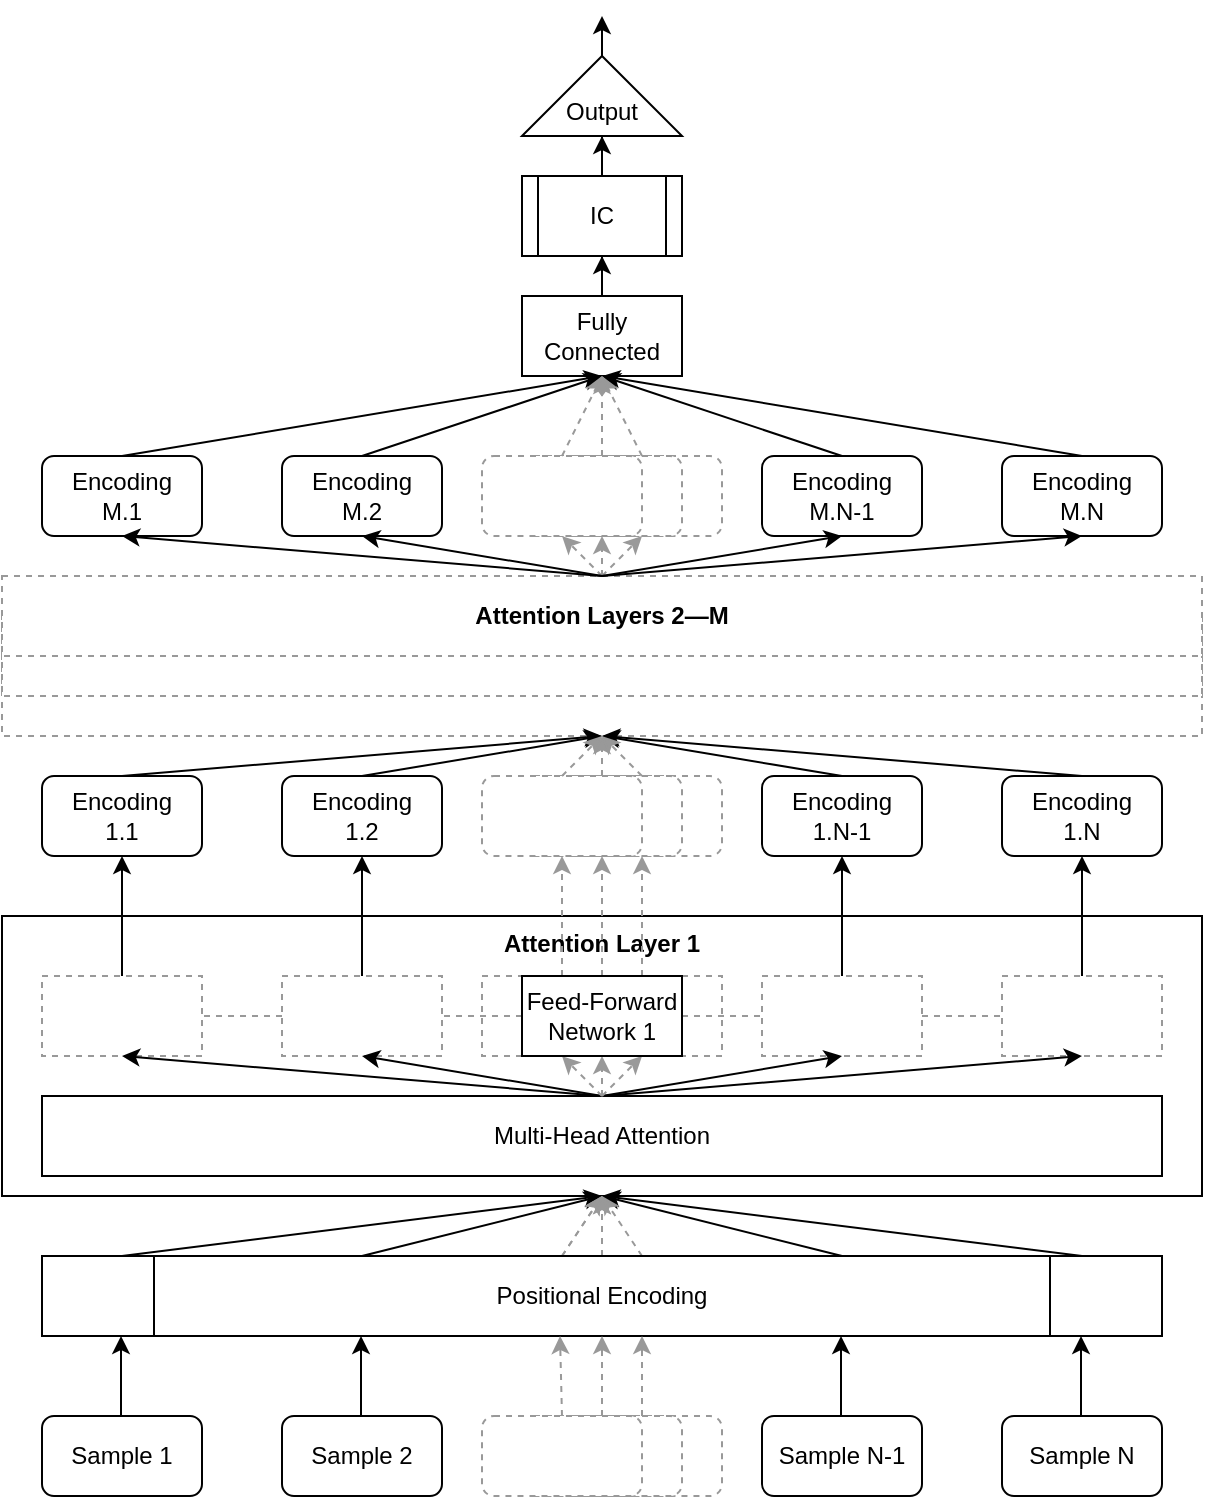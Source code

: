 <mxfile version="12.9.3" type="device"><diagram id="08vCkon5hYv65G0pEPUH" name="Page-1"><mxGraphModel dx="1408" dy="752" grid="1" gridSize="10" guides="1" tooltips="1" connect="1" arrows="1" fold="1" page="1" pageScale="1" pageWidth="850" pageHeight="1100" math="0" shadow="0"><root><mxCell id="0"/><mxCell id="1" parent="0"/><mxCell id="Z1hNz1v2oOg1ouBnR5ml-6" value="" style="rounded=1;whiteSpace=wrap;html=1;dashed=1;strokeColor=#999999;" parent="1" vertex="1"><mxGeometry x="300" y="720" width="80" height="40" as="geometry"/></mxCell><mxCell id="yo3lCTCQwIQIwDGwGREe-1" value="Sample 1" style="rounded=1;whiteSpace=wrap;html=1;" parent="1" vertex="1"><mxGeometry x="40" y="720" width="80" height="40" as="geometry"/></mxCell><mxCell id="yo3lCTCQwIQIwDGwGREe-104" style="edgeStyle=orthogonalEdgeStyle;rounded=0;orthogonalLoop=1;jettySize=auto;html=1;exitX=1;exitY=0.5;exitDx=0;exitDy=0;" parent="1" source="yo3lCTCQwIQIwDGwGREe-88" edge="1"><mxGeometry relative="1" as="geometry"><mxPoint x="320" y="20" as="targetPoint"/></mxGeometry></mxCell><mxCell id="yo3lCTCQwIQIwDGwGREe-88" value="&lt;br&gt;Output" style="triangle;whiteSpace=wrap;html=1;direction=north;" parent="1" vertex="1"><mxGeometry x="280" y="40" width="80" height="40" as="geometry"/></mxCell><mxCell id="yo3lCTCQwIQIwDGwGREe-94" style="edgeStyle=orthogonalEdgeStyle;rounded=0;orthogonalLoop=1;jettySize=auto;html=1;" parent="1" source="yo3lCTCQwIQIwDGwGREe-89" target="yo3lCTCQwIQIwDGwGREe-92" edge="1"><mxGeometry relative="1" as="geometry"/></mxCell><mxCell id="yo3lCTCQwIQIwDGwGREe-89" value="Fully&lt;br&gt;Connected" style="rounded=0;whiteSpace=wrap;html=1;" parent="1" vertex="1"><mxGeometry x="280" y="160" width="80" height="40" as="geometry"/></mxCell><mxCell id="yo3lCTCQwIQIwDGwGREe-95" style="edgeStyle=orthogonalEdgeStyle;rounded=0;orthogonalLoop=1;jettySize=auto;html=1;" parent="1" source="yo3lCTCQwIQIwDGwGREe-92" target="yo3lCTCQwIQIwDGwGREe-88" edge="1"><mxGeometry relative="1" as="geometry"/></mxCell><mxCell id="yo3lCTCQwIQIwDGwGREe-92" value="IC" style="shape=process;whiteSpace=wrap;html=1;backgroundOutline=1;" parent="1" vertex="1"><mxGeometry x="280" y="100" width="80" height="40" as="geometry"/></mxCell><mxCell id="wbZ5SZzInYULaO9SOd1E-1" value="Attention Layer 1" style="rounded=0;whiteSpace=wrap;html=1;fontStyle=1;verticalAlign=top;labelBackgroundColor=#ffffff;labelBorderColor=none;" parent="1" vertex="1"><mxGeometry x="20" y="470" width="600" height="140" as="geometry"/></mxCell><mxCell id="Z1hNz1v2oOg1ouBnR5ml-1" value="Sample 2" style="rounded=1;whiteSpace=wrap;html=1;" parent="1" vertex="1"><mxGeometry x="160" y="720" width="80" height="40" as="geometry"/></mxCell><mxCell id="Z1hNz1v2oOg1ouBnR5ml-2" value="Sample N-1" style="rounded=1;whiteSpace=wrap;html=1;" parent="1" vertex="1"><mxGeometry x="400" y="720" width="80" height="40" as="geometry"/></mxCell><mxCell id="Z1hNz1v2oOg1ouBnR5ml-3" value="Sample N" style="rounded=1;whiteSpace=wrap;html=1;" parent="1" vertex="1"><mxGeometry x="520" y="720" width="80" height="40" as="geometry"/></mxCell><mxCell id="Z1hNz1v2oOg1ouBnR5ml-4" value="" style="rounded=1;whiteSpace=wrap;html=1;dashed=1;strokeColor=#999999;" parent="1" vertex="1"><mxGeometry x="280" y="720" width="80" height="40" as="geometry"/></mxCell><mxCell id="Z1hNz1v2oOg1ouBnR5ml-12" value="Multi-Head Attention" style="rounded=0;whiteSpace=wrap;html=1;" parent="1" vertex="1"><mxGeometry x="40" y="560" width="560" height="40" as="geometry"/></mxCell><mxCell id="Z1hNz1v2oOg1ouBnR5ml-110" style="edgeStyle=orthogonalEdgeStyle;rounded=0;orthogonalLoop=1;jettySize=auto;html=1;endArrow=classic;endFill=1;strokeColor=#000000;exitX=0.5;exitY=0;exitDx=0;exitDy=0;" parent="1" source="Z1hNz1v2oOg1ouBnR5ml-36" target="Z1hNz1v2oOg1ouBnR5ml-104" edge="1"><mxGeometry relative="1" as="geometry"><mxPoint x="80" y="440" as="sourcePoint"/></mxGeometry></mxCell><mxCell id="Z1hNz1v2oOg1ouBnR5ml-111" style="edgeStyle=orthogonalEdgeStyle;rounded=0;orthogonalLoop=1;jettySize=auto;html=1;endArrow=classic;endFill=1;strokeColor=#000000;exitX=0.5;exitY=0;exitDx=0;exitDy=0;" parent="1" source="Z1hNz1v2oOg1ouBnR5ml-37" target="Z1hNz1v2oOg1ouBnR5ml-105" edge="1"><mxGeometry relative="1" as="geometry"><mxPoint x="200" y="440" as="sourcePoint"/></mxGeometry></mxCell><mxCell id="Z1hNz1v2oOg1ouBnR5ml-115" style="edgeStyle=orthogonalEdgeStyle;rounded=0;orthogonalLoop=1;jettySize=auto;html=1;endArrow=classic;endFill=1;strokeColor=#000000;exitX=0.5;exitY=0;exitDx=0;exitDy=0;" parent="1" source="Z1hNz1v2oOg1ouBnR5ml-38" target="Z1hNz1v2oOg1ouBnR5ml-106" edge="1"><mxGeometry relative="1" as="geometry"><mxPoint x="440" y="440" as="sourcePoint"/></mxGeometry></mxCell><mxCell id="Z1hNz1v2oOg1ouBnR5ml-116" style="edgeStyle=orthogonalEdgeStyle;rounded=0;orthogonalLoop=1;jettySize=auto;html=1;endArrow=classic;endFill=1;strokeColor=#000000;exitX=0.5;exitY=0;exitDx=0;exitDy=0;" parent="1" source="Z1hNz1v2oOg1ouBnR5ml-39" target="Z1hNz1v2oOg1ouBnR5ml-107" edge="1"><mxGeometry relative="1" as="geometry"><mxPoint x="560" y="440" as="sourcePoint"/></mxGeometry></mxCell><mxCell id="Z1hNz1v2oOg1ouBnR5ml-23" value="" style="endArrow=classic;html=1;entryX=0.5;entryY=1;entryDx=0;entryDy=0;exitX=0.5;exitY=0;exitDx=0;exitDy=0;" parent="1" edge="1"><mxGeometry width="50" height="50" relative="1" as="geometry"><mxPoint x="80" y="640" as="sourcePoint"/><mxPoint x="320" y="610" as="targetPoint"/></mxGeometry></mxCell><mxCell id="Z1hNz1v2oOg1ouBnR5ml-24" value="" style="endArrow=classic;html=1;entryX=0.5;entryY=1;entryDx=0;entryDy=0;exitX=0.5;exitY=0;exitDx=0;exitDy=0;" parent="1" edge="1"><mxGeometry width="50" height="50" relative="1" as="geometry"><mxPoint x="200" y="640" as="sourcePoint"/><mxPoint x="320" y="610" as="targetPoint"/></mxGeometry></mxCell><mxCell id="Z1hNz1v2oOg1ouBnR5ml-25" value="" style="endArrow=classic;html=1;entryX=0.5;entryY=1;entryDx=0;entryDy=0;exitX=0.5;exitY=0;exitDx=0;exitDy=0;" parent="1" edge="1"><mxGeometry width="50" height="50" relative="1" as="geometry"><mxPoint x="440" y="640" as="sourcePoint"/><mxPoint x="320" y="610" as="targetPoint"/></mxGeometry></mxCell><mxCell id="Z1hNz1v2oOg1ouBnR5ml-26" value="" style="endArrow=classic;html=1;entryX=0.5;entryY=1;entryDx=0;entryDy=0;exitX=0.5;exitY=0;exitDx=0;exitDy=0;" parent="1" edge="1"><mxGeometry width="50" height="50" relative="1" as="geometry"><mxPoint x="560" y="640" as="sourcePoint"/><mxPoint x="320" y="610" as="targetPoint"/></mxGeometry></mxCell><mxCell id="Z1hNz1v2oOg1ouBnR5ml-114" style="edgeStyle=orthogonalEdgeStyle;rounded=0;orthogonalLoop=1;jettySize=auto;html=1;dashed=1;endArrow=classic;endFill=1;strokeColor=#999999;exitX=0.5;exitY=0;exitDx=0;exitDy=0;" parent="1" source="Z1hNz1v2oOg1ouBnR5ml-41" target="Z1hNz1v2oOg1ouBnR5ml-103" edge="1"><mxGeometry relative="1" as="geometry"><mxPoint x="340" y="440" as="sourcePoint"/></mxGeometry></mxCell><mxCell id="Z1hNz1v2oOg1ouBnR5ml-113" style="edgeStyle=orthogonalEdgeStyle;rounded=0;orthogonalLoop=1;jettySize=auto;html=1;dashed=1;endArrow=classic;endFill=1;strokeColor=#999999;exitX=0.5;exitY=0;exitDx=0;exitDy=0;" parent="1" source="Z1hNz1v2oOg1ouBnR5ml-42" target="Z1hNz1v2oOg1ouBnR5ml-108" edge="1"><mxGeometry relative="1" as="geometry"><mxPoint x="320" y="440" as="sourcePoint"/></mxGeometry></mxCell><mxCell id="Z1hNz1v2oOg1ouBnR5ml-112" style="edgeStyle=orthogonalEdgeStyle;rounded=0;orthogonalLoop=1;jettySize=auto;html=1;dashed=1;endArrow=classic;endFill=1;strokeColor=#999999;exitX=0.5;exitY=0;exitDx=0;exitDy=0;" parent="1" source="Z1hNz1v2oOg1ouBnR5ml-40" target="Z1hNz1v2oOg1ouBnR5ml-109" edge="1"><mxGeometry relative="1" as="geometry"><mxPoint x="300" y="440" as="sourcePoint"/></mxGeometry></mxCell><mxCell id="Z1hNz1v2oOg1ouBnR5ml-36" value="" style="rounded=0;whiteSpace=wrap;html=1;dashed=1;strokeColor=#999999;" parent="1" vertex="1"><mxGeometry x="40" y="500" width="80" height="40" as="geometry"/></mxCell><mxCell id="BI7ElH0CBm1qzwJjxtl7-2" style="edgeStyle=orthogonalEdgeStyle;rounded=0;orthogonalLoop=1;jettySize=auto;html=1;dashed=1;endArrow=none;endFill=0;strokeColor=#999999;" edge="1" parent="1" source="Z1hNz1v2oOg1ouBnR5ml-37" target="Z1hNz1v2oOg1ouBnR5ml-36"><mxGeometry relative="1" as="geometry"/></mxCell><mxCell id="Z1hNz1v2oOg1ouBnR5ml-37" value="" style="rounded=0;whiteSpace=wrap;html=1;dashed=1;strokeColor=#999999;" parent="1" vertex="1"><mxGeometry x="160" y="500" width="80" height="40" as="geometry"/></mxCell><mxCell id="BI7ElH0CBm1qzwJjxtl7-4" style="edgeStyle=orthogonalEdgeStyle;rounded=0;orthogonalLoop=1;jettySize=auto;html=1;dashed=1;endArrow=none;endFill=0;strokeColor=#999999;" edge="1" parent="1" source="Z1hNz1v2oOg1ouBnR5ml-38" target="Z1hNz1v2oOg1ouBnR5ml-39"><mxGeometry relative="1" as="geometry"/></mxCell><mxCell id="Z1hNz1v2oOg1ouBnR5ml-38" value="" style="rounded=0;whiteSpace=wrap;html=1;dashed=1;strokeColor=#999999;" parent="1" vertex="1"><mxGeometry x="400" y="500" width="80" height="40" as="geometry"/></mxCell><mxCell id="Z1hNz1v2oOg1ouBnR5ml-39" value="" style="rounded=0;whiteSpace=wrap;html=1;dashed=1;strokeColor=#999999;" parent="1" vertex="1"><mxGeometry x="520" y="500" width="80" height="40" as="geometry"/></mxCell><mxCell id="Z1hNz1v2oOg1ouBnR5ml-41" value="" style="rounded=0;whiteSpace=wrap;html=1;dashed=1;strokeColor=#999999;" parent="1" vertex="1"><mxGeometry x="300" y="500" width="80" height="40" as="geometry"/></mxCell><mxCell id="Z1hNz1v2oOg1ouBnR5ml-43" value="" style="endArrow=classic;html=1;exitX=0.5;exitY=0;exitDx=0;exitDy=0;entryX=0.5;entryY=1;entryDx=0;entryDy=0;" parent="1" source="Z1hNz1v2oOg1ouBnR5ml-12" target="Z1hNz1v2oOg1ouBnR5ml-36" edge="1"><mxGeometry width="50" height="50" relative="1" as="geometry"><mxPoint x="90" y="360" as="sourcePoint"/><mxPoint x="140" y="310" as="targetPoint"/></mxGeometry></mxCell><mxCell id="Z1hNz1v2oOg1ouBnR5ml-44" value="" style="endArrow=classic;html=1;exitX=0.5;exitY=0;exitDx=0;exitDy=0;entryX=0.5;entryY=1;entryDx=0;entryDy=0;" parent="1" source="Z1hNz1v2oOg1ouBnR5ml-12" target="Z1hNz1v2oOg1ouBnR5ml-37" edge="1"><mxGeometry width="50" height="50" relative="1" as="geometry"><mxPoint x="90" y="360" as="sourcePoint"/><mxPoint x="140" y="310" as="targetPoint"/></mxGeometry></mxCell><mxCell id="Z1hNz1v2oOg1ouBnR5ml-45" value="" style="endArrow=classic;html=1;exitX=0.5;exitY=0;exitDx=0;exitDy=0;entryX=0.5;entryY=1;entryDx=0;entryDy=0;" parent="1" source="Z1hNz1v2oOg1ouBnR5ml-12" target="Z1hNz1v2oOg1ouBnR5ml-38" edge="1"><mxGeometry width="50" height="50" relative="1" as="geometry"><mxPoint x="90" y="360" as="sourcePoint"/><mxPoint x="140" y="310" as="targetPoint"/></mxGeometry></mxCell><mxCell id="Z1hNz1v2oOg1ouBnR5ml-46" value="" style="endArrow=classic;html=1;exitX=0.5;exitY=0;exitDx=0;exitDy=0;entryX=0.5;entryY=1;entryDx=0;entryDy=0;" parent="1" source="Z1hNz1v2oOg1ouBnR5ml-12" target="Z1hNz1v2oOg1ouBnR5ml-39" edge="1"><mxGeometry width="50" height="50" relative="1" as="geometry"><mxPoint x="90" y="360" as="sourcePoint"/><mxPoint x="140" y="310" as="targetPoint"/></mxGeometry></mxCell><mxCell id="Z1hNz1v2oOg1ouBnR5ml-47" value="" style="endArrow=classic;html=1;exitX=0.5;exitY=0;exitDx=0;exitDy=0;entryX=0.5;entryY=1;entryDx=0;entryDy=0;dashed=1;strokeColor=#999999;" parent="1" source="Z1hNz1v2oOg1ouBnR5ml-12" target="Z1hNz1v2oOg1ouBnR5ml-40" edge="1"><mxGeometry width="50" height="50" relative="1" as="geometry"><mxPoint x="90" y="360" as="sourcePoint"/><mxPoint x="140" y="310" as="targetPoint"/></mxGeometry></mxCell><mxCell id="Z1hNz1v2oOg1ouBnR5ml-48" value="" style="endArrow=classic;html=1;exitX=0.5;exitY=0;exitDx=0;exitDy=0;entryX=0.5;entryY=1;entryDx=0;entryDy=0;dashed=1;strokeColor=#999999;" parent="1" source="Z1hNz1v2oOg1ouBnR5ml-12" target="Z1hNz1v2oOg1ouBnR5ml-42" edge="1"><mxGeometry width="50" height="50" relative="1" as="geometry"><mxPoint x="90" y="360" as="sourcePoint"/><mxPoint x="140" y="310" as="targetPoint"/></mxGeometry></mxCell><mxCell id="Z1hNz1v2oOg1ouBnR5ml-49" value="" style="endArrow=classic;html=1;exitX=0.5;exitY=0;exitDx=0;exitDy=0;entryX=0.75;entryY=1;entryDx=0;entryDy=0;dashed=1;strokeColor=#999999;" parent="1" source="Z1hNz1v2oOg1ouBnR5ml-12" target="Z1hNz1v2oOg1ouBnR5ml-42" edge="1"><mxGeometry width="50" height="50" relative="1" as="geometry"><mxPoint x="90" y="360" as="sourcePoint"/><mxPoint x="140" y="310" as="targetPoint"/></mxGeometry></mxCell><mxCell id="Z1hNz1v2oOg1ouBnR5ml-50" value="" style="endArrow=classic;html=1;dashed=1;strokeColor=#999999;entryX=0.5;entryY=1;entryDx=0;entryDy=0;exitX=0.5;exitY=0;exitDx=0;exitDy=0;" parent="1" edge="1"><mxGeometry width="50" height="50" relative="1" as="geometry"><mxPoint x="300" y="640" as="sourcePoint"/><mxPoint x="320" y="610" as="targetPoint"/></mxGeometry></mxCell><mxCell id="Z1hNz1v2oOg1ouBnR5ml-51" value="" style="endArrow=classic;html=1;dashed=1;strokeColor=#999999;entryX=0.5;entryY=1;entryDx=0;entryDy=0;exitX=0.75;exitY=0;exitDx=0;exitDy=0;" parent="1" edge="1"><mxGeometry width="50" height="50" relative="1" as="geometry"><mxPoint x="320" y="640" as="sourcePoint"/><mxPoint x="320" y="610" as="targetPoint"/></mxGeometry></mxCell><mxCell id="Z1hNz1v2oOg1ouBnR5ml-52" value="" style="endArrow=classic;html=1;dashed=1;strokeColor=#999999;entryX=0.5;entryY=1;entryDx=0;entryDy=0;exitX=0.5;exitY=0;exitDx=0;exitDy=0;" parent="1" edge="1"><mxGeometry width="50" height="50" relative="1" as="geometry"><mxPoint x="340" y="640" as="sourcePoint"/><mxPoint x="320" y="610" as="targetPoint"/></mxGeometry></mxCell><mxCell id="Z1hNz1v2oOg1ouBnR5ml-40" value="" style="rounded=0;whiteSpace=wrap;html=1;dashed=1;strokeColor=#999999;" parent="1" vertex="1"><mxGeometry x="260" y="500" width="80" height="40" as="geometry"/></mxCell><mxCell id="Z1hNz1v2oOg1ouBnR5ml-5" value="" style="rounded=1;whiteSpace=wrap;html=1;dashed=1;strokeColor=#999999;" parent="1" vertex="1"><mxGeometry x="260" y="720" width="80" height="40" as="geometry"/></mxCell><mxCell id="Z1hNz1v2oOg1ouBnR5ml-102" value="" style="endArrow=classic;html=1;dashed=1;strokeColor=#999999;entryX=0.5;entryY=1;entryDx=0;entryDy=0;exitX=0.5;exitY=0;exitDx=0;exitDy=0;" parent="1" edge="1"><mxGeometry width="50" height="50" relative="1" as="geometry"><mxPoint x="300" y="640" as="sourcePoint"/><mxPoint x="320" y="610" as="targetPoint"/></mxGeometry></mxCell><mxCell id="Z1hNz1v2oOg1ouBnR5ml-103" value="" style="rounded=1;whiteSpace=wrap;html=1;dashed=1;strokeColor=#999999;" parent="1" vertex="1"><mxGeometry x="300" y="400" width="80" height="40" as="geometry"/></mxCell><mxCell id="Z1hNz1v2oOg1ouBnR5ml-104" value="Encoding&lt;br&gt;1.1" style="rounded=1;whiteSpace=wrap;html=1;" parent="1" vertex="1"><mxGeometry x="40" y="400" width="80" height="40" as="geometry"/></mxCell><mxCell id="Z1hNz1v2oOg1ouBnR5ml-105" value="Encoding&lt;br&gt;1.2" style="rounded=1;whiteSpace=wrap;html=1;" parent="1" vertex="1"><mxGeometry x="160" y="400" width="80" height="40" as="geometry"/></mxCell><mxCell id="Z1hNz1v2oOg1ouBnR5ml-106" value="Encoding&lt;br&gt;1.N-1" style="rounded=1;whiteSpace=wrap;html=1;" parent="1" vertex="1"><mxGeometry x="400" y="400" width="80" height="40" as="geometry"/></mxCell><mxCell id="Z1hNz1v2oOg1ouBnR5ml-107" value="Encoding&lt;br&gt;1.N" style="rounded=1;whiteSpace=wrap;html=1;" parent="1" vertex="1"><mxGeometry x="520" y="400" width="80" height="40" as="geometry"/></mxCell><mxCell id="Z1hNz1v2oOg1ouBnR5ml-108" value="" style="rounded=1;whiteSpace=wrap;html=1;dashed=1;strokeColor=#999999;" parent="1" vertex="1"><mxGeometry x="280" y="400" width="80" height="40" as="geometry"/></mxCell><mxCell id="Z1hNz1v2oOg1ouBnR5ml-109" value="" style="rounded=1;whiteSpace=wrap;html=1;dashed=1;strokeColor=#999999;" parent="1" vertex="1"><mxGeometry x="260" y="400" width="80" height="40" as="geometry"/></mxCell><mxCell id="Z1hNz1v2oOg1ouBnR5ml-117" value="" style="rounded=0;whiteSpace=wrap;html=1;fontStyle=1;verticalAlign=middle;strokeColor=#999999;dashed=1;" parent="1" vertex="1"><mxGeometry x="20" y="340" width="600" height="40" as="geometry"/></mxCell><mxCell id="Z1hNz1v2oOg1ouBnR5ml-118" value="" style="rounded=0;whiteSpace=wrap;html=1;fontStyle=1;verticalAlign=middle;strokeColor=#999999;dashed=1;" parent="1" vertex="1"><mxGeometry x="20" y="320" width="600" height="40" as="geometry"/></mxCell><mxCell id="Z1hNz1v2oOg1ouBnR5ml-121" value="" style="endArrow=classic;html=1;strokeColor=#000000;entryX=0.5;entryY=1;entryDx=0;entryDy=0;exitX=0.5;exitY=0;exitDx=0;exitDy=0;" parent="1" source="Z1hNz1v2oOg1ouBnR5ml-104" target="Z1hNz1v2oOg1ouBnR5ml-117" edge="1"><mxGeometry width="50" height="50" relative="1" as="geometry"><mxPoint x="90" y="250" as="sourcePoint"/><mxPoint x="140" y="200" as="targetPoint"/></mxGeometry></mxCell><mxCell id="Z1hNz1v2oOg1ouBnR5ml-122" value="" style="endArrow=classic;html=1;strokeColor=#000000;entryX=0.5;entryY=1;entryDx=0;entryDy=0;exitX=0.5;exitY=0;exitDx=0;exitDy=0;" parent="1" source="Z1hNz1v2oOg1ouBnR5ml-105" target="Z1hNz1v2oOg1ouBnR5ml-117" edge="1"><mxGeometry width="50" height="50" relative="1" as="geometry"><mxPoint x="90" y="250" as="sourcePoint"/><mxPoint x="140" y="200" as="targetPoint"/></mxGeometry></mxCell><mxCell id="Z1hNz1v2oOg1ouBnR5ml-123" value="" style="endArrow=classic;html=1;strokeColor=#000000;entryX=0.5;entryY=1;entryDx=0;entryDy=0;exitX=0.5;exitY=0;exitDx=0;exitDy=0;" parent="1" source="Z1hNz1v2oOg1ouBnR5ml-106" target="Z1hNz1v2oOg1ouBnR5ml-117" edge="1"><mxGeometry width="50" height="50" relative="1" as="geometry"><mxPoint x="90" y="250" as="sourcePoint"/><mxPoint x="140" y="200" as="targetPoint"/></mxGeometry></mxCell><mxCell id="Z1hNz1v2oOg1ouBnR5ml-124" value="" style="endArrow=classic;html=1;strokeColor=#000000;entryX=0.5;entryY=1;entryDx=0;entryDy=0;exitX=0.5;exitY=0;exitDx=0;exitDy=0;" parent="1" source="Z1hNz1v2oOg1ouBnR5ml-107" target="Z1hNz1v2oOg1ouBnR5ml-117" edge="1"><mxGeometry width="50" height="50" relative="1" as="geometry"><mxPoint x="90" y="250" as="sourcePoint"/><mxPoint x="140" y="200" as="targetPoint"/></mxGeometry></mxCell><mxCell id="Z1hNz1v2oOg1ouBnR5ml-119" value="&lt;span style=&quot;white-space: normal&quot;&gt;Attention Layers 2—M&lt;/span&gt;" style="rounded=0;whiteSpace=wrap;html=1;fontStyle=1;verticalAlign=middle;strokeColor=#999999;dashed=1;" parent="1" vertex="1"><mxGeometry x="20" y="300" width="600" height="40" as="geometry"/></mxCell><mxCell id="Z1hNz1v2oOg1ouBnR5ml-127" value="" style="endArrow=classic;html=1;dashed=1;strokeColor=#999999;entryX=0.5;entryY=1;entryDx=0;entryDy=0;exitX=0.5;exitY=0;exitDx=0;exitDy=0;" parent="1" edge="1"><mxGeometry width="50" height="50" relative="1" as="geometry"><mxPoint x="320" y="640" as="sourcePoint"/><mxPoint x="320" y="610" as="targetPoint"/></mxGeometry></mxCell><mxCell id="Z1hNz1v2oOg1ouBnR5ml-128" value="" style="endArrow=classic;html=1;strokeColor=#999999;entryX=0.5;entryY=1;entryDx=0;entryDy=0;exitX=0.5;exitY=0;exitDx=0;exitDy=0;dashed=1;" parent="1" source="Z1hNz1v2oOg1ouBnR5ml-109" target="Z1hNz1v2oOg1ouBnR5ml-117" edge="1"><mxGeometry width="50" height="50" relative="1" as="geometry"><mxPoint x="90" y="250" as="sourcePoint"/><mxPoint x="140" y="200" as="targetPoint"/></mxGeometry></mxCell><mxCell id="Z1hNz1v2oOg1ouBnR5ml-129" value="" style="endArrow=classic;html=1;strokeColor=#999999;entryX=0.5;entryY=1;entryDx=0;entryDy=0;exitX=0.5;exitY=0;exitDx=0;exitDy=0;dashed=1;" parent="1" source="Z1hNz1v2oOg1ouBnR5ml-108" target="Z1hNz1v2oOg1ouBnR5ml-117" edge="1"><mxGeometry width="50" height="50" relative="1" as="geometry"><mxPoint x="90" y="250" as="sourcePoint"/><mxPoint x="140" y="200" as="targetPoint"/></mxGeometry></mxCell><mxCell id="Z1hNz1v2oOg1ouBnR5ml-130" value="" style="endArrow=classic;html=1;strokeColor=#999999;entryX=0.5;entryY=1;entryDx=0;entryDy=0;exitX=0.5;exitY=0;exitDx=0;exitDy=0;dashed=1;" parent="1" source="Z1hNz1v2oOg1ouBnR5ml-103" target="Z1hNz1v2oOg1ouBnR5ml-117" edge="1"><mxGeometry width="50" height="50" relative="1" as="geometry"><mxPoint x="90" y="250" as="sourcePoint"/><mxPoint x="140" y="200" as="targetPoint"/></mxGeometry></mxCell><mxCell id="Z1hNz1v2oOg1ouBnR5ml-131" value="" style="rounded=1;whiteSpace=wrap;html=1;dashed=1;strokeColor=#999999;" parent="1" vertex="1"><mxGeometry x="300" y="240" width="80" height="40" as="geometry"/></mxCell><mxCell id="Z1hNz1v2oOg1ouBnR5ml-132" value="Encoding&lt;br&gt;M.1" style="rounded=1;whiteSpace=wrap;html=1;" parent="1" vertex="1"><mxGeometry x="40" y="240" width="80" height="40" as="geometry"/></mxCell><mxCell id="Z1hNz1v2oOg1ouBnR5ml-133" value="Encoding&lt;br&gt;M.2" style="rounded=1;whiteSpace=wrap;html=1;" parent="1" vertex="1"><mxGeometry x="160" y="240" width="80" height="40" as="geometry"/></mxCell><mxCell id="Z1hNz1v2oOg1ouBnR5ml-134" value="Encoding&lt;br&gt;M.N-1" style="rounded=1;whiteSpace=wrap;html=1;" parent="1" vertex="1"><mxGeometry x="400" y="240" width="80" height="40" as="geometry"/></mxCell><mxCell id="Z1hNz1v2oOg1ouBnR5ml-135" value="Encoding&lt;br&gt;M.N" style="rounded=1;whiteSpace=wrap;html=1;" parent="1" vertex="1"><mxGeometry x="520" y="240" width="80" height="40" as="geometry"/></mxCell><mxCell id="Z1hNz1v2oOg1ouBnR5ml-136" value="" style="rounded=1;whiteSpace=wrap;html=1;dashed=1;strokeColor=#999999;" parent="1" vertex="1"><mxGeometry x="280" y="240" width="80" height="40" as="geometry"/></mxCell><mxCell id="Z1hNz1v2oOg1ouBnR5ml-137" value="" style="rounded=1;whiteSpace=wrap;html=1;dashed=1;strokeColor=#999999;" parent="1" vertex="1"><mxGeometry x="260" y="240" width="80" height="40" as="geometry"/></mxCell><mxCell id="Z1hNz1v2oOg1ouBnR5ml-138" value="" style="endArrow=classic;html=1;dashed=1;strokeColor=#999999;exitX=0.5;exitY=0;exitDx=0;exitDy=0;entryX=0.5;entryY=1;entryDx=0;entryDy=0;" parent="1" source="Z1hNz1v2oOg1ouBnR5ml-119" target="Z1hNz1v2oOg1ouBnR5ml-137" edge="1"><mxGeometry width="50" height="50" relative="1" as="geometry"><mxPoint x="60" y="180" as="sourcePoint"/><mxPoint x="110" y="130" as="targetPoint"/></mxGeometry></mxCell><mxCell id="Z1hNz1v2oOg1ouBnR5ml-139" value="" style="endArrow=classic;html=1;dashed=1;strokeColor=#999999;exitX=0.5;exitY=0;exitDx=0;exitDy=0;entryX=0.5;entryY=1;entryDx=0;entryDy=0;" parent="1" source="Z1hNz1v2oOg1ouBnR5ml-119" target="Z1hNz1v2oOg1ouBnR5ml-131" edge="1"><mxGeometry width="50" height="50" relative="1" as="geometry"><mxPoint x="60" y="180" as="sourcePoint"/><mxPoint x="110" y="130" as="targetPoint"/></mxGeometry></mxCell><mxCell id="Z1hNz1v2oOg1ouBnR5ml-140" value="" style="endArrow=classic;html=1;dashed=1;strokeColor=#999999;exitX=0.5;exitY=0;exitDx=0;exitDy=0;entryX=0.5;entryY=1;entryDx=0;entryDy=0;" parent="1" source="Z1hNz1v2oOg1ouBnR5ml-119" target="Z1hNz1v2oOg1ouBnR5ml-136" edge="1"><mxGeometry width="50" height="50" relative="1" as="geometry"><mxPoint x="60" y="180" as="sourcePoint"/><mxPoint x="110" y="130" as="targetPoint"/></mxGeometry></mxCell><mxCell id="Z1hNz1v2oOg1ouBnR5ml-141" value="" style="endArrow=classic;html=1;strokeColor=#000000;exitX=0.5;exitY=0;exitDx=0;exitDy=0;entryX=0.5;entryY=1;entryDx=0;entryDy=0;" parent="1" source="Z1hNz1v2oOg1ouBnR5ml-119" target="Z1hNz1v2oOg1ouBnR5ml-133" edge="1"><mxGeometry width="50" height="50" relative="1" as="geometry"><mxPoint x="60" y="180" as="sourcePoint"/><mxPoint x="110" y="130" as="targetPoint"/></mxGeometry></mxCell><mxCell id="Z1hNz1v2oOg1ouBnR5ml-142" value="" style="endArrow=classic;html=1;strokeColor=#000000;exitX=0.5;exitY=0;exitDx=0;exitDy=0;entryX=0.5;entryY=1;entryDx=0;entryDy=0;" parent="1" source="Z1hNz1v2oOg1ouBnR5ml-119" target="Z1hNz1v2oOg1ouBnR5ml-132" edge="1"><mxGeometry width="50" height="50" relative="1" as="geometry"><mxPoint x="60" y="180" as="sourcePoint"/><mxPoint x="110" y="130" as="targetPoint"/></mxGeometry></mxCell><mxCell id="Z1hNz1v2oOg1ouBnR5ml-143" value="" style="endArrow=classic;html=1;strokeColor=#000000;exitX=0.5;exitY=0;exitDx=0;exitDy=0;entryX=0.5;entryY=1;entryDx=0;entryDy=0;" parent="1" source="Z1hNz1v2oOg1ouBnR5ml-119" target="Z1hNz1v2oOg1ouBnR5ml-134" edge="1"><mxGeometry width="50" height="50" relative="1" as="geometry"><mxPoint x="60" y="180" as="sourcePoint"/><mxPoint x="110" y="130" as="targetPoint"/></mxGeometry></mxCell><mxCell id="Z1hNz1v2oOg1ouBnR5ml-144" value="" style="endArrow=classic;html=1;strokeColor=#000000;exitX=0.5;exitY=0;exitDx=0;exitDy=0;entryX=0.5;entryY=1;entryDx=0;entryDy=0;" parent="1" source="Z1hNz1v2oOg1ouBnR5ml-119" target="Z1hNz1v2oOg1ouBnR5ml-135" edge="1"><mxGeometry width="50" height="50" relative="1" as="geometry"><mxPoint x="60" y="180" as="sourcePoint"/><mxPoint x="110" y="130" as="targetPoint"/></mxGeometry></mxCell><mxCell id="Z1hNz1v2oOg1ouBnR5ml-145" value="" style="endArrow=classic;html=1;strokeColor=#000000;entryX=0.5;entryY=1;entryDx=0;entryDy=0;exitX=0.5;exitY=0;exitDx=0;exitDy=0;" parent="1" source="Z1hNz1v2oOg1ouBnR5ml-132" target="yo3lCTCQwIQIwDGwGREe-89" edge="1"><mxGeometry width="50" height="50" relative="1" as="geometry"><mxPoint x="130" y="180" as="sourcePoint"/><mxPoint x="180" y="130" as="targetPoint"/></mxGeometry></mxCell><mxCell id="Z1hNz1v2oOg1ouBnR5ml-146" value="" style="endArrow=classic;html=1;strokeColor=#000000;entryX=0.5;entryY=1;entryDx=0;entryDy=0;exitX=0.5;exitY=0;exitDx=0;exitDy=0;" parent="1" source="Z1hNz1v2oOg1ouBnR5ml-133" target="yo3lCTCQwIQIwDGwGREe-89" edge="1"><mxGeometry width="50" height="50" relative="1" as="geometry"><mxPoint x="130" y="180" as="sourcePoint"/><mxPoint x="180" y="130" as="targetPoint"/></mxGeometry></mxCell><mxCell id="Z1hNz1v2oOg1ouBnR5ml-147" value="" style="endArrow=classic;html=1;strokeColor=#000000;entryX=0.5;entryY=1;entryDx=0;entryDy=0;exitX=0.5;exitY=0;exitDx=0;exitDy=0;" parent="1" source="Z1hNz1v2oOg1ouBnR5ml-134" target="yo3lCTCQwIQIwDGwGREe-89" edge="1"><mxGeometry width="50" height="50" relative="1" as="geometry"><mxPoint x="130" y="180" as="sourcePoint"/><mxPoint x="180" y="130" as="targetPoint"/></mxGeometry></mxCell><mxCell id="Z1hNz1v2oOg1ouBnR5ml-148" value="" style="endArrow=classic;html=1;strokeColor=#000000;entryX=0.5;entryY=1;entryDx=0;entryDy=0;exitX=0.5;exitY=0;exitDx=0;exitDy=0;" parent="1" source="Z1hNz1v2oOg1ouBnR5ml-135" target="yo3lCTCQwIQIwDGwGREe-89" edge="1"><mxGeometry width="50" height="50" relative="1" as="geometry"><mxPoint x="130" y="180" as="sourcePoint"/><mxPoint x="180" y="130" as="targetPoint"/></mxGeometry></mxCell><mxCell id="Z1hNz1v2oOg1ouBnR5ml-149" value="" style="endArrow=classic;html=1;strokeColor=#999999;entryX=0.5;entryY=1;entryDx=0;entryDy=0;exitX=0.5;exitY=0;exitDx=0;exitDy=0;dashed=1;" parent="1" source="Z1hNz1v2oOg1ouBnR5ml-137" target="yo3lCTCQwIQIwDGwGREe-89" edge="1"><mxGeometry width="50" height="50" relative="1" as="geometry"><mxPoint x="130" y="180" as="sourcePoint"/><mxPoint x="180" y="130" as="targetPoint"/></mxGeometry></mxCell><mxCell id="Z1hNz1v2oOg1ouBnR5ml-150" value="" style="endArrow=classic;html=1;strokeColor=#999999;entryX=0.5;entryY=1;entryDx=0;entryDy=0;exitX=0.5;exitY=0;exitDx=0;exitDy=0;dashed=1;" parent="1" source="Z1hNz1v2oOg1ouBnR5ml-131" target="yo3lCTCQwIQIwDGwGREe-89" edge="1"><mxGeometry width="50" height="50" relative="1" as="geometry"><mxPoint x="130" y="180" as="sourcePoint"/><mxPoint x="180" y="130" as="targetPoint"/></mxGeometry></mxCell><mxCell id="Z1hNz1v2oOg1ouBnR5ml-151" value="" style="endArrow=classic;html=1;strokeColor=#999999;entryX=0.5;entryY=1;entryDx=0;entryDy=0;exitX=0.5;exitY=0;exitDx=0;exitDy=0;dashed=1;" parent="1" source="Z1hNz1v2oOg1ouBnR5ml-136" target="yo3lCTCQwIQIwDGwGREe-89" edge="1"><mxGeometry width="50" height="50" relative="1" as="geometry"><mxPoint x="130" y="180" as="sourcePoint"/><mxPoint x="180" y="130" as="targetPoint"/></mxGeometry></mxCell><mxCell id="BI7ElH0CBm1qzwJjxtl7-1" style="edgeStyle=orthogonalEdgeStyle;rounded=0;orthogonalLoop=1;jettySize=auto;html=1;entryX=1;entryY=0.5;entryDx=0;entryDy=0;endArrow=none;endFill=0;strokeColor=#999999;dashed=1;" edge="1" parent="1" source="Z1hNz1v2oOg1ouBnR5ml-42" target="Z1hNz1v2oOg1ouBnR5ml-37"><mxGeometry relative="1" as="geometry"/></mxCell><mxCell id="BI7ElH0CBm1qzwJjxtl7-3" style="edgeStyle=orthogonalEdgeStyle;rounded=0;orthogonalLoop=1;jettySize=auto;html=1;dashed=1;endArrow=none;endFill=0;strokeColor=#999999;" edge="1" parent="1" source="Z1hNz1v2oOg1ouBnR5ml-42" target="Z1hNz1v2oOg1ouBnR5ml-38"><mxGeometry relative="1" as="geometry"/></mxCell><mxCell id="Z1hNz1v2oOg1ouBnR5ml-42" value="Feed-Forward&lt;br&gt;Network 1" style="rounded=0;whiteSpace=wrap;html=1;strokeColor=#000000;" parent="1" vertex="1"><mxGeometry x="280" y="500" width="80" height="40" as="geometry"/></mxCell><mxCell id="BI7ElH0CBm1qzwJjxtl7-6" value="Positional Encoding" style="shape=process;whiteSpace=wrap;html=1;backgroundOutline=1;strokeColor=#000000;" vertex="1" parent="1"><mxGeometry x="40" y="640" width="560" height="40" as="geometry"/></mxCell><mxCell id="BI7ElH0CBm1qzwJjxtl7-7" value="" style="endArrow=classic;html=1;strokeColor=#000000;endFill=1;" edge="1" parent="1"><mxGeometry width="50" height="50" relative="1" as="geometry"><mxPoint x="79.5" y="720" as="sourcePoint"/><mxPoint x="79.5" y="680" as="targetPoint"/></mxGeometry></mxCell><mxCell id="BI7ElH0CBm1qzwJjxtl7-8" value="" style="endArrow=classic;html=1;strokeColor=#000000;endFill=1;" edge="1" parent="1"><mxGeometry width="50" height="50" relative="1" as="geometry"><mxPoint x="199.5" y="720" as="sourcePoint"/><mxPoint x="199.5" y="680" as="targetPoint"/></mxGeometry></mxCell><mxCell id="BI7ElH0CBm1qzwJjxtl7-9" value="" style="endArrow=classic;html=1;strokeColor=#000000;endFill=1;" edge="1" parent="1"><mxGeometry width="50" height="50" relative="1" as="geometry"><mxPoint x="439.5" y="720" as="sourcePoint"/><mxPoint x="439.5" y="680" as="targetPoint"/></mxGeometry></mxCell><mxCell id="BI7ElH0CBm1qzwJjxtl7-10" value="" style="endArrow=classic;html=1;strokeColor=#000000;endFill=1;" edge="1" parent="1"><mxGeometry width="50" height="50" relative="1" as="geometry"><mxPoint x="559.5" y="720" as="sourcePoint"/><mxPoint x="559.5" y="680" as="targetPoint"/></mxGeometry></mxCell><mxCell id="BI7ElH0CBm1qzwJjxtl7-11" value="" style="endArrow=classic;html=1;strokeColor=#999999;exitX=0.5;exitY=0;exitDx=0;exitDy=0;startArrow=none;startFill=0;dashed=1;endFill=1;" edge="1" parent="1" source="Z1hNz1v2oOg1ouBnR5ml-5"><mxGeometry width="50" height="50" relative="1" as="geometry"><mxPoint x="299" y="720" as="sourcePoint"/><mxPoint x="299" y="680" as="targetPoint"/></mxGeometry></mxCell><mxCell id="BI7ElH0CBm1qzwJjxtl7-12" value="" style="endArrow=classic;html=1;strokeColor=#999999;exitX=0.5;exitY=0;exitDx=0;exitDy=0;startArrow=none;startFill=0;dashed=1;endFill=1;" edge="1" parent="1" source="Z1hNz1v2oOg1ouBnR5ml-4"><mxGeometry width="50" height="50" relative="1" as="geometry"><mxPoint x="330" y="720" as="sourcePoint"/><mxPoint x="320" y="680" as="targetPoint"/></mxGeometry></mxCell><mxCell id="BI7ElH0CBm1qzwJjxtl7-13" value="" style="endArrow=classic;html=1;strokeColor=#999999;exitX=0.5;exitY=0;exitDx=0;exitDy=0;startArrow=none;startFill=0;dashed=1;endFill=1;" edge="1" parent="1" source="Z1hNz1v2oOg1ouBnR5ml-6"><mxGeometry width="50" height="50" relative="1" as="geometry"><mxPoint x="350" y="720" as="sourcePoint"/><mxPoint x="340" y="680" as="targetPoint"/></mxGeometry></mxCell></root></mxGraphModel></diagram></mxfile>